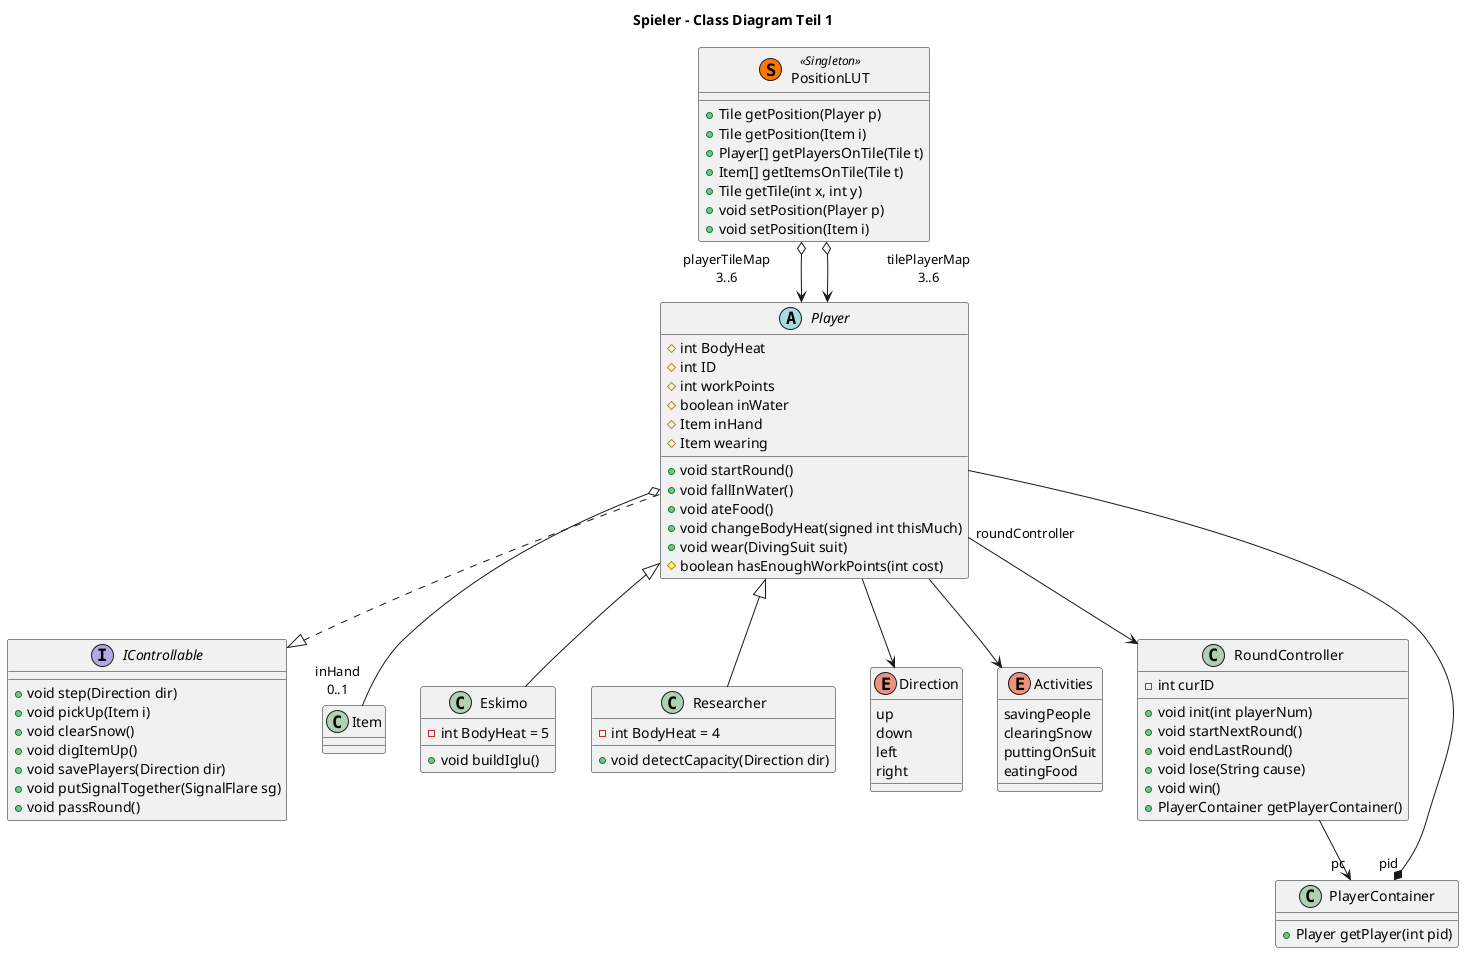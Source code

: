 @startuml 

title Spieler - Class Diagram Teil 1

Interface IControllable {
    +void step(Direction dir) 
    +void pickUp(Item i) 
    +void clearSnow() 
    +void digItemUp() 
    +void savePlayers(Direction dir) 
    +void putSignalTogether(SignalFlare sg) 
    +void passRound() 
}
Player ..|> IControllable

abstract class Player { 
    #int BodyHeat 
    #int ID 
    #int workPoints 
    #boolean inWater 
    #Item inHand 
    #Item wearing 
    +void startRound() 
    +void fallInWater() 
    +void ateFood() 
    +void changeBodyHeat(signed int thisMuch) 
    +void wear(DivingSuit suit) 
    #boolean hasEnoughWorkPoints(int cost) 
}
Player o-- "inHand\n0..1" Item

class Eskimo { 
    -int BodyHeat = 5 
    +void buildIglu() 
} 

class Researcher { 
    -int BodyHeat = 4 
    +void detectCapacity(Direction dir) 
} 

Player --> Direction 

class PlayerContainer { 
    +Player getPlayer(int pid) 
} 

PlayerContainer "pid" *-- Player 
Player <|-- Eskimo 
Player <|-- Researcher 

enum Activities { 
    savingPeople 
    clearingSnow 
    puttingOnSuit 
    eatingFood 
} 


enum Direction { 
    up 
    down 
    left 
    right 
} 

Player --> Activities 

class PositionLUT << (S,#FF7700) Singleton >> { 
    +Tile getPosition(Player p) 
    +Tile getPosition(Item i) 
    +Player[] getPlayersOnTile(Tile t) 
    +Item[] getItemsOnTile(Tile t) 
    +Tile getTile(int x, int y) 
    +void setPosition(Player p) 
    +void setPosition(Item i) 
} 

PositionLUT "\tplayerTileMap        \n\t3..6        " o--> Player 
PositionLUT "\t\ttilePlayerMap   \n\t\t3..6   " o--> Player 

class RoundController { 
    -int curID 
    +void init(int playerNum) 
    +void startNextRound() 
    +void endLastRound()
    +void lose(String cause) 
    +void win() 
    +PlayerContainer getPlayerContainer() 
} 

RoundController --> "pc"PlayerContainer 
Player "roundController"--> RoundController 

@enduml
